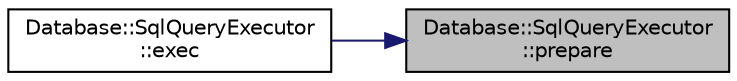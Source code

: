 digraph "Database::SqlQueryExecutor::prepare"
{
 // LATEX_PDF_SIZE
  edge [fontname="Helvetica",fontsize="10",labelfontname="Helvetica",labelfontsize="10"];
  node [fontname="Helvetica",fontsize="10",shape=record];
  rankdir="RL";
  Node1 [label="Database::SqlQueryExecutor\l::prepare",height=0.2,width=0.4,color="black", fillcolor="grey75", style="filled", fontcolor="black",tooltip=" "];
  Node1 -> Node2 [dir="back",color="midnightblue",fontsize="10",style="solid",fontname="Helvetica"];
  Node2 [label="Database::SqlQueryExecutor\l::exec",height=0.2,width=0.4,color="black", fillcolor="white", style="filled",URL="$class_database_1_1_sql_query_executor.html#ac5b00c0e23fdcd229dbe880e771fdd1f",tooltip=" "];
}
